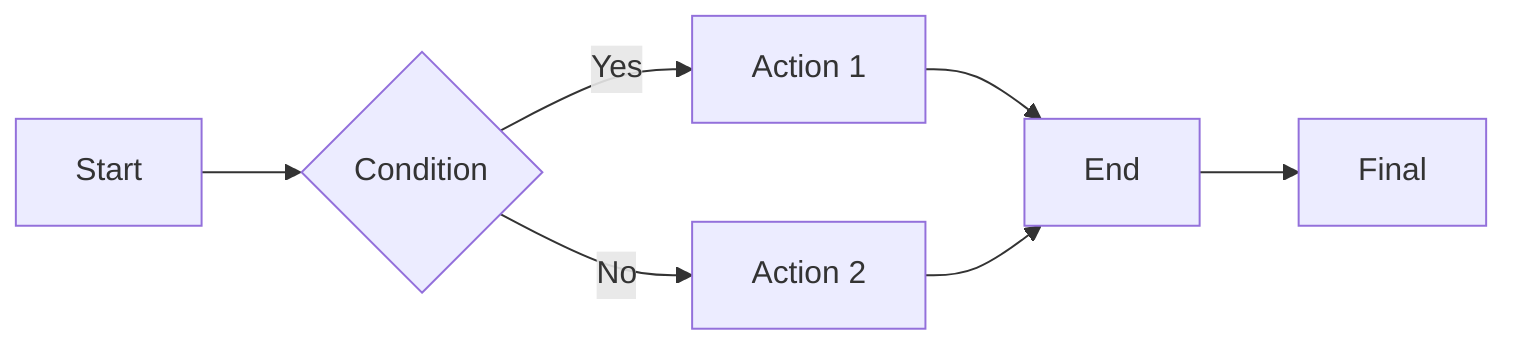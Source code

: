 flowchart LR
    A[Start] --> B{Condition}
    B -- Yes --> C[Action 1]
    B -- No --> D[Action 2]
    C --> E[End]
    D --> E
    E --> F[Final]